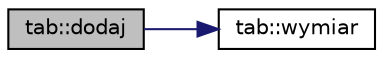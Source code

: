 digraph G
{
  edge [fontname="Helvetica",fontsize="10",labelfontname="Helvetica",labelfontsize="10"];
  node [fontname="Helvetica",fontsize="10",shape=record];
  rankdir="LR";
  Node1 [label="tab::dodaj",height=0.2,width=0.4,color="black", fillcolor="grey75", style="filled" fontcolor="black"];
  Node1 -> Node2 [color="midnightblue",fontsize="10",style="solid",fontname="Helvetica"];
  Node2 [label="tab::wymiar",height=0.2,width=0.4,color="black", fillcolor="white", style="filled",URL="$classtab.html#aedffa47955ffaea9876790a5fdbd9562",tooltip="Prototyp funkcji przedstawiajacej wymiar."];
}
